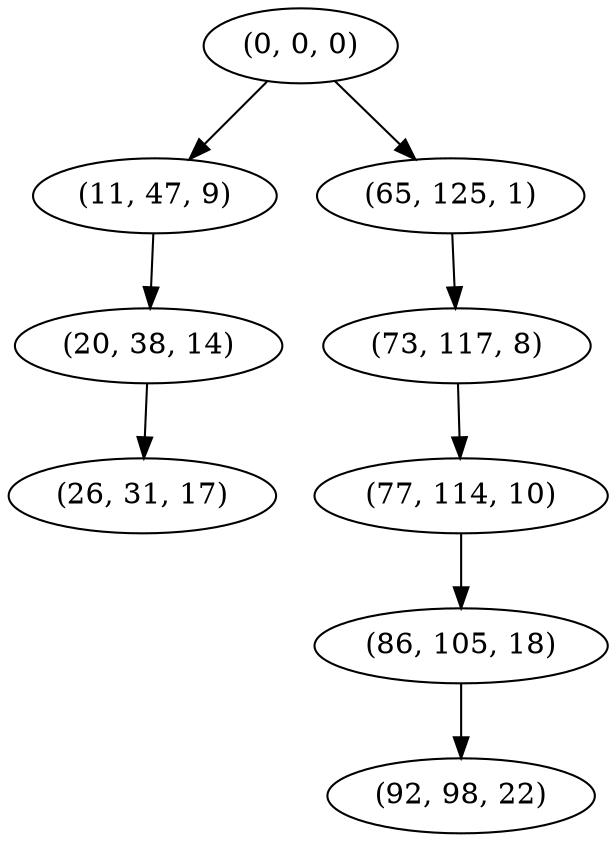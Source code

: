 digraph tree {
    "(0, 0, 0)";
    "(11, 47, 9)";
    "(20, 38, 14)";
    "(26, 31, 17)";
    "(65, 125, 1)";
    "(73, 117, 8)";
    "(77, 114, 10)";
    "(86, 105, 18)";
    "(92, 98, 22)";
    "(0, 0, 0)" -> "(11, 47, 9)";
    "(0, 0, 0)" -> "(65, 125, 1)";
    "(11, 47, 9)" -> "(20, 38, 14)";
    "(20, 38, 14)" -> "(26, 31, 17)";
    "(65, 125, 1)" -> "(73, 117, 8)";
    "(73, 117, 8)" -> "(77, 114, 10)";
    "(77, 114, 10)" -> "(86, 105, 18)";
    "(86, 105, 18)" -> "(92, 98, 22)";
}
